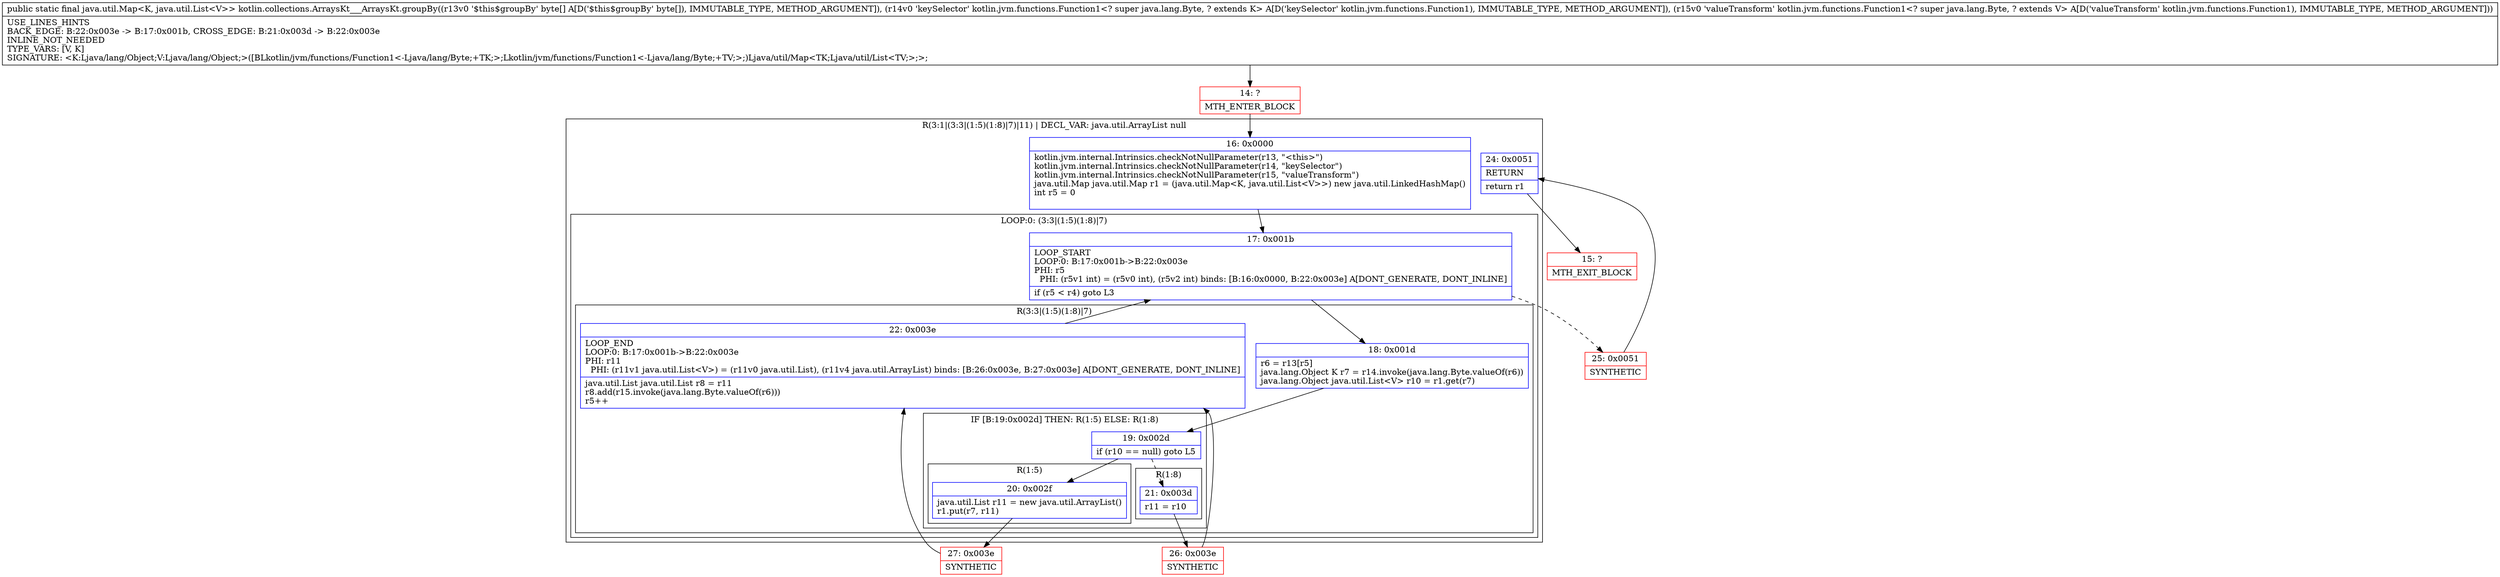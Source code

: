digraph "CFG forkotlin.collections.ArraysKt___ArraysKt.groupBy([BLkotlin\/jvm\/functions\/Function1;Lkotlin\/jvm\/functions\/Function1;)Ljava\/util\/Map;" {
subgraph cluster_Region_1332076801 {
label = "R(3:1|(3:3|(1:5)(1:8)|7)|11) | DECL_VAR: java.util.ArrayList null\l";
node [shape=record,color=blue];
Node_16 [shape=record,label="{16\:\ 0x0000|kotlin.jvm.internal.Intrinsics.checkNotNullParameter(r13, \"\<this\>\")\lkotlin.jvm.internal.Intrinsics.checkNotNullParameter(r14, \"keySelector\")\lkotlin.jvm.internal.Intrinsics.checkNotNullParameter(r15, \"valueTransform\")\ljava.util.Map java.util.Map r1 = (java.util.Map\<K, java.util.List\<V\>\>) new java.util.LinkedHashMap()\lint r5 = 0\l\l}"];
subgraph cluster_LoopRegion_386565123 {
label = "LOOP:0: (3:3|(1:5)(1:8)|7)";
node [shape=record,color=blue];
Node_17 [shape=record,label="{17\:\ 0x001b|LOOP_START\lLOOP:0: B:17:0x001b\-\>B:22:0x003e\lPHI: r5 \l  PHI: (r5v1 int) = (r5v0 int), (r5v2 int) binds: [B:16:0x0000, B:22:0x003e] A[DONT_GENERATE, DONT_INLINE]\l|if (r5 \< r4) goto L3\l}"];
subgraph cluster_Region_1477236438 {
label = "R(3:3|(1:5)(1:8)|7)";
node [shape=record,color=blue];
Node_18 [shape=record,label="{18\:\ 0x001d|r6 = r13[r5]\ljava.lang.Object K r7 = r14.invoke(java.lang.Byte.valueOf(r6))\ljava.lang.Object java.util.List\<V\> r10 = r1.get(r7)\l}"];
subgraph cluster_IfRegion_545497066 {
label = "IF [B:19:0x002d] THEN: R(1:5) ELSE: R(1:8)";
node [shape=record,color=blue];
Node_19 [shape=record,label="{19\:\ 0x002d|if (r10 == null) goto L5\l}"];
subgraph cluster_Region_880276166 {
label = "R(1:5)";
node [shape=record,color=blue];
Node_20 [shape=record,label="{20\:\ 0x002f|java.util.List r11 = new java.util.ArrayList()\lr1.put(r7, r11)\l}"];
}
subgraph cluster_Region_1074667282 {
label = "R(1:8)";
node [shape=record,color=blue];
Node_21 [shape=record,label="{21\:\ 0x003d|r11 = r10\l}"];
}
}
Node_22 [shape=record,label="{22\:\ 0x003e|LOOP_END\lLOOP:0: B:17:0x001b\-\>B:22:0x003e\lPHI: r11 \l  PHI: (r11v1 java.util.List\<V\>) = (r11v0 java.util.List), (r11v4 java.util.ArrayList) binds: [B:26:0x003e, B:27:0x003e] A[DONT_GENERATE, DONT_INLINE]\l|java.util.List java.util.List r8 = r11\lr8.add(r15.invoke(java.lang.Byte.valueOf(r6)))\lr5++\l}"];
}
}
Node_24 [shape=record,label="{24\:\ 0x0051|RETURN\l|return r1\l}"];
}
Node_14 [shape=record,color=red,label="{14\:\ ?|MTH_ENTER_BLOCK\l}"];
Node_27 [shape=record,color=red,label="{27\:\ 0x003e|SYNTHETIC\l}"];
Node_26 [shape=record,color=red,label="{26\:\ 0x003e|SYNTHETIC\l}"];
Node_25 [shape=record,color=red,label="{25\:\ 0x0051|SYNTHETIC\l}"];
Node_15 [shape=record,color=red,label="{15\:\ ?|MTH_EXIT_BLOCK\l}"];
MethodNode[shape=record,label="{public static final java.util.Map\<K, java.util.List\<V\>\> kotlin.collections.ArraysKt___ArraysKt.groupBy((r13v0 '$this$groupBy' byte[] A[D('$this$groupBy' byte[]), IMMUTABLE_TYPE, METHOD_ARGUMENT]), (r14v0 'keySelector' kotlin.jvm.functions.Function1\<? super java.lang.Byte, ? extends K\> A[D('keySelector' kotlin.jvm.functions.Function1), IMMUTABLE_TYPE, METHOD_ARGUMENT]), (r15v0 'valueTransform' kotlin.jvm.functions.Function1\<? super java.lang.Byte, ? extends V\> A[D('valueTransform' kotlin.jvm.functions.Function1), IMMUTABLE_TYPE, METHOD_ARGUMENT]))  | USE_LINES_HINTS\lBACK_EDGE: B:22:0x003e \-\> B:17:0x001b, CROSS_EDGE: B:21:0x003d \-\> B:22:0x003e\lINLINE_NOT_NEEDED\lTYPE_VARS: [V, K]\lSIGNATURE: \<K:Ljava\/lang\/Object;V:Ljava\/lang\/Object;\>([BLkotlin\/jvm\/functions\/Function1\<\-Ljava\/lang\/Byte;+TK;\>;Lkotlin\/jvm\/functions\/Function1\<\-Ljava\/lang\/Byte;+TV;\>;)Ljava\/util\/Map\<TK;Ljava\/util\/List\<TV;\>;\>;\l}"];
MethodNode -> Node_14;Node_16 -> Node_17;
Node_17 -> Node_18;
Node_17 -> Node_25[style=dashed];
Node_18 -> Node_19;
Node_19 -> Node_20;
Node_19 -> Node_21[style=dashed];
Node_20 -> Node_27;
Node_21 -> Node_26;
Node_22 -> Node_17;
Node_24 -> Node_15;
Node_14 -> Node_16;
Node_27 -> Node_22;
Node_26 -> Node_22;
Node_25 -> Node_24;
}


